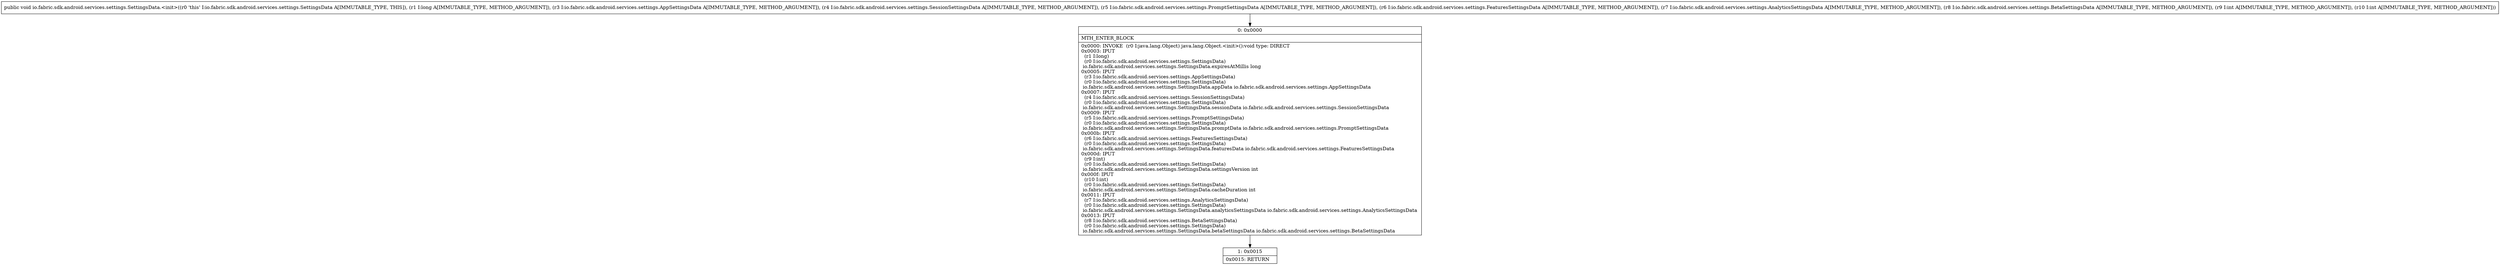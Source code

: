 digraph "CFG forio.fabric.sdk.android.services.settings.SettingsData.\<init\>(JLio\/fabric\/sdk\/android\/services\/settings\/AppSettingsData;Lio\/fabric\/sdk\/android\/services\/settings\/SessionSettingsData;Lio\/fabric\/sdk\/android\/services\/settings\/PromptSettingsData;Lio\/fabric\/sdk\/android\/services\/settings\/FeaturesSettingsData;Lio\/fabric\/sdk\/android\/services\/settings\/AnalyticsSettingsData;Lio\/fabric\/sdk\/android\/services\/settings\/BetaSettingsData;II)V" {
Node_0 [shape=record,label="{0\:\ 0x0000|MTH_ENTER_BLOCK\l|0x0000: INVOKE  (r0 I:java.lang.Object) java.lang.Object.\<init\>():void type: DIRECT \l0x0003: IPUT  \l  (r1 I:long)\l  (r0 I:io.fabric.sdk.android.services.settings.SettingsData)\l io.fabric.sdk.android.services.settings.SettingsData.expiresAtMillis long \l0x0005: IPUT  \l  (r3 I:io.fabric.sdk.android.services.settings.AppSettingsData)\l  (r0 I:io.fabric.sdk.android.services.settings.SettingsData)\l io.fabric.sdk.android.services.settings.SettingsData.appData io.fabric.sdk.android.services.settings.AppSettingsData \l0x0007: IPUT  \l  (r4 I:io.fabric.sdk.android.services.settings.SessionSettingsData)\l  (r0 I:io.fabric.sdk.android.services.settings.SettingsData)\l io.fabric.sdk.android.services.settings.SettingsData.sessionData io.fabric.sdk.android.services.settings.SessionSettingsData \l0x0009: IPUT  \l  (r5 I:io.fabric.sdk.android.services.settings.PromptSettingsData)\l  (r0 I:io.fabric.sdk.android.services.settings.SettingsData)\l io.fabric.sdk.android.services.settings.SettingsData.promptData io.fabric.sdk.android.services.settings.PromptSettingsData \l0x000b: IPUT  \l  (r6 I:io.fabric.sdk.android.services.settings.FeaturesSettingsData)\l  (r0 I:io.fabric.sdk.android.services.settings.SettingsData)\l io.fabric.sdk.android.services.settings.SettingsData.featuresData io.fabric.sdk.android.services.settings.FeaturesSettingsData \l0x000d: IPUT  \l  (r9 I:int)\l  (r0 I:io.fabric.sdk.android.services.settings.SettingsData)\l io.fabric.sdk.android.services.settings.SettingsData.settingsVersion int \l0x000f: IPUT  \l  (r10 I:int)\l  (r0 I:io.fabric.sdk.android.services.settings.SettingsData)\l io.fabric.sdk.android.services.settings.SettingsData.cacheDuration int \l0x0011: IPUT  \l  (r7 I:io.fabric.sdk.android.services.settings.AnalyticsSettingsData)\l  (r0 I:io.fabric.sdk.android.services.settings.SettingsData)\l io.fabric.sdk.android.services.settings.SettingsData.analyticsSettingsData io.fabric.sdk.android.services.settings.AnalyticsSettingsData \l0x0013: IPUT  \l  (r8 I:io.fabric.sdk.android.services.settings.BetaSettingsData)\l  (r0 I:io.fabric.sdk.android.services.settings.SettingsData)\l io.fabric.sdk.android.services.settings.SettingsData.betaSettingsData io.fabric.sdk.android.services.settings.BetaSettingsData \l}"];
Node_1 [shape=record,label="{1\:\ 0x0015|0x0015: RETURN   \l}"];
MethodNode[shape=record,label="{public void io.fabric.sdk.android.services.settings.SettingsData.\<init\>((r0 'this' I:io.fabric.sdk.android.services.settings.SettingsData A[IMMUTABLE_TYPE, THIS]), (r1 I:long A[IMMUTABLE_TYPE, METHOD_ARGUMENT]), (r3 I:io.fabric.sdk.android.services.settings.AppSettingsData A[IMMUTABLE_TYPE, METHOD_ARGUMENT]), (r4 I:io.fabric.sdk.android.services.settings.SessionSettingsData A[IMMUTABLE_TYPE, METHOD_ARGUMENT]), (r5 I:io.fabric.sdk.android.services.settings.PromptSettingsData A[IMMUTABLE_TYPE, METHOD_ARGUMENT]), (r6 I:io.fabric.sdk.android.services.settings.FeaturesSettingsData A[IMMUTABLE_TYPE, METHOD_ARGUMENT]), (r7 I:io.fabric.sdk.android.services.settings.AnalyticsSettingsData A[IMMUTABLE_TYPE, METHOD_ARGUMENT]), (r8 I:io.fabric.sdk.android.services.settings.BetaSettingsData A[IMMUTABLE_TYPE, METHOD_ARGUMENT]), (r9 I:int A[IMMUTABLE_TYPE, METHOD_ARGUMENT]), (r10 I:int A[IMMUTABLE_TYPE, METHOD_ARGUMENT])) }"];
MethodNode -> Node_0;
Node_0 -> Node_1;
}

